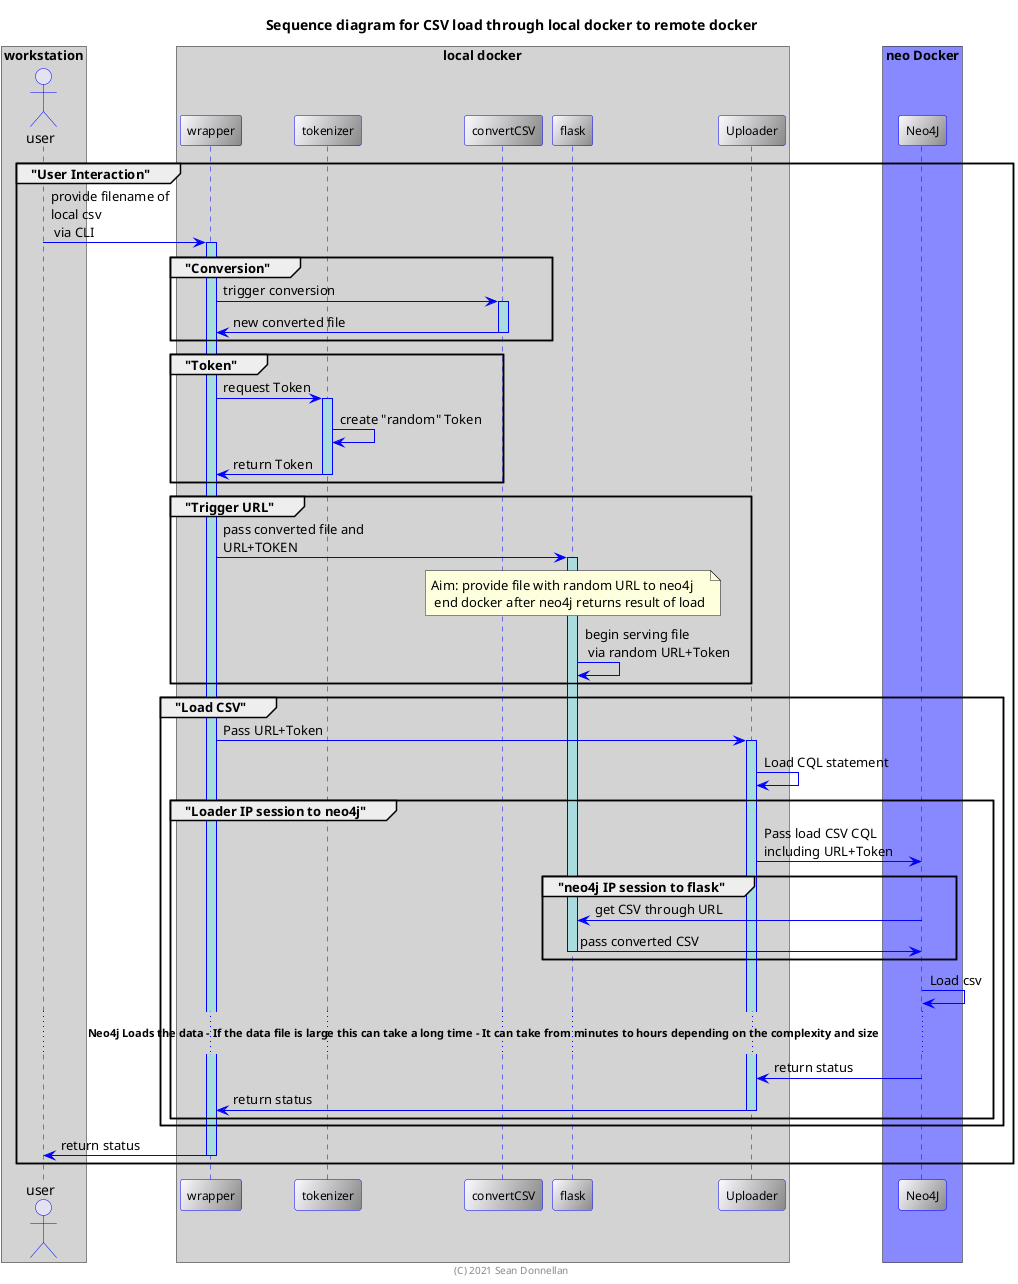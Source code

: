 @startuml
title Sequence diagram for CSV load through local docker to remote docker
footer (C) 2021 Sean Donnellan

skinparam handwritten false
skinparam SequenceGroupBodyBackgroundColor transparent
skinparam sequence {
	ArrowColor Blue
	ActorBorderColor Blue
	LifeLineBorderColor blue
	LifeLineBackgroundColor #A9DCDF
	ParticipantBorderColor Blue
	ParticipantBackgroundColor #fafaff/888888
	ParticipantFontSize 12
	ParticipantFontColor black
	ActorFontColor Black
}

box "workstation" #lightgrey
  actor user
end box

box "local docker" #lightGrey
  participant wrapper
	participant tokenizer
  participant convertCSV
  participant flask
  participant Uploader
end box

box "neo Docker" #8888FF
  participant Neo4J
end box

group "User Interaction"
  user -> wrapper :provide filename of \nlocal csv\n via CLI
	activate wrapper
  group "Conversion"
    wrapper -> convertCSV : trigger conversion
		activate convertCSV
    wrapper <- convertCSV : new converted file
		deactivate convertCSV
  end

	group "Token"
		wrapper -> tokenizer : request Token
		activate tokenizer
		tokenizer -> tokenizer : create "random" Token
		wrapper <- tokenizer : return Token
		deactivate tokenizer
	end

  group "Trigger URL"
    wrapper -> flask : pass converted file and\nURL+TOKEN
		activate flask
		note over flask : Aim: provide file with random URL to neo4j\n end docker after neo4j returns result of load
		flask -> flask : begin serving file \n via random URL+Token
  end

  group "Load CSV"
		wrapper -> Uploader : Pass URL+Token
		activate Uploader
		Uploader -> Uploader : Load CQL statement
    group "Loader IP session to neo4j"
      Uploader -> Neo4J : Pass load CSV CQL\nincluding URL+Token
      group "neo4j IP session to flask"
        flask <- Neo4J : get CSV through URL
        flask -> Neo4J : pass converted CSV
				deactivate flask
      end
      Neo4J -> Neo4J : Load csv
			... **Neo4j Loads the data - If the data file is large this can take a long time - It can take from minutes to hours depending on the complexity and size** ...
      Neo4J -> Uploader : return status
			wrapper <- Uploader : return status
			deactivate Uploader
    end
  end
  wrapper -> user : return status
	deactivate wrapper
end

@enduml
